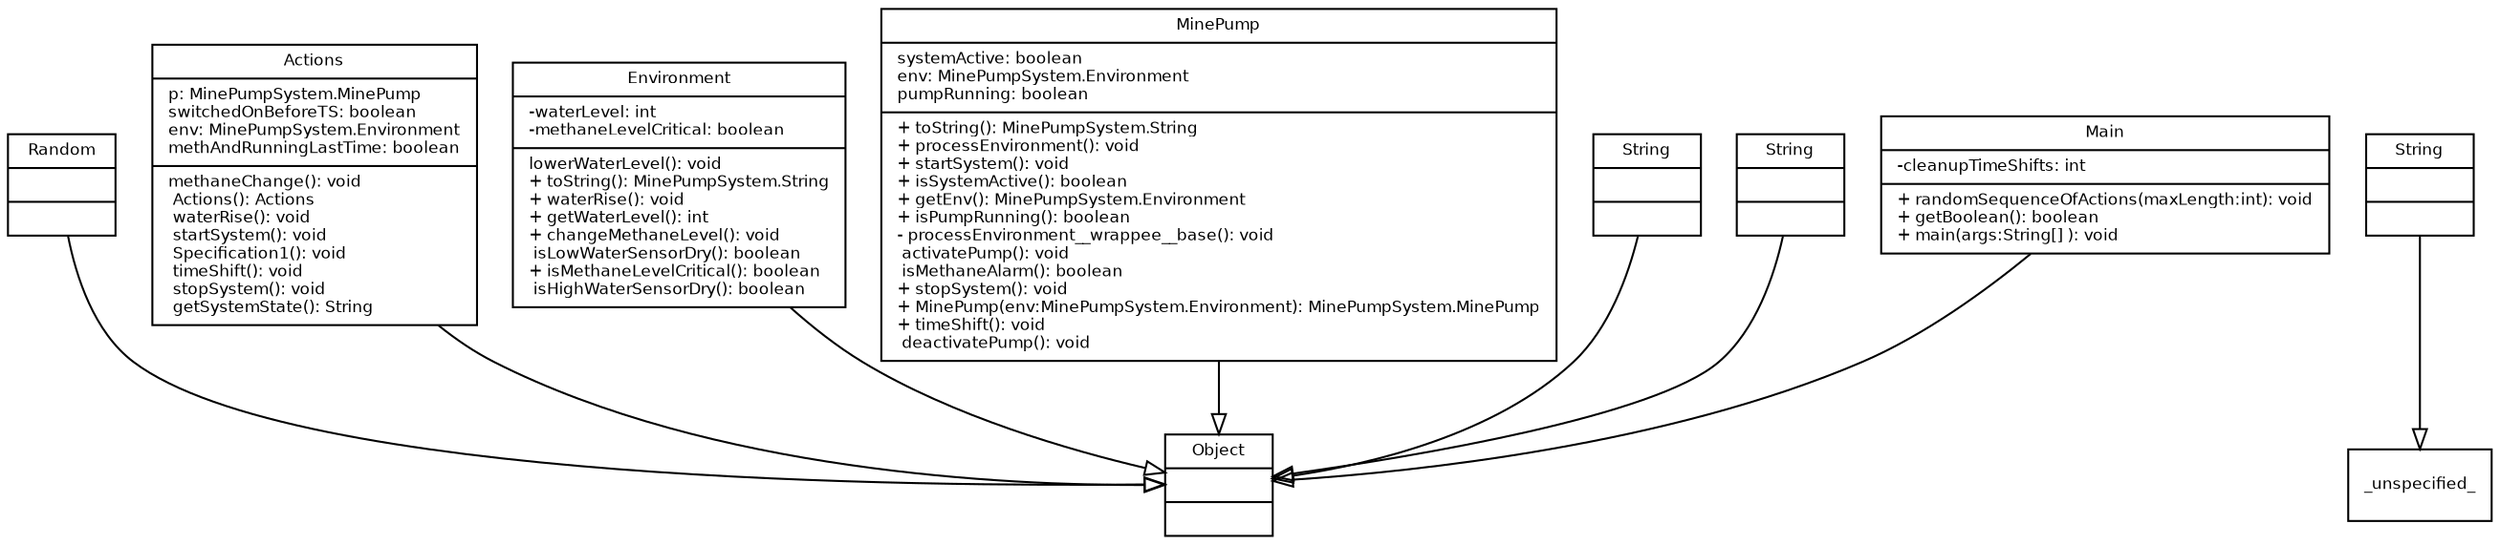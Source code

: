 digraph TypeHierarchy { 
        fontname = "Bitstream Vera Sans"
        fontsize = 8

        node [
                  fontname = "Bitstream Vera Sans"
                  fontsize = 8
                  shape = "record"
        ]

        edge [
                  fontname = "Bitstream Vera Sans"
                  fontsize = 8
        ]

        Random [
                  label = "{Random||}"
        ]

        Actions [
                  label = "{Actions|p: MinePumpSystem.MinePump\lswitchedOnBeforeTS: boolean\lenv: MinePumpSystem.Environment\lmethAndRunningLastTime: boolean\l| methaneChange(): void\l Actions(): Actions\l waterRise(): void\l startSystem(): void\l Specification1(): void\l timeShift(): void\l stopSystem(): void\l getSystemState(): String\l}"
        ]

        MinePumpSystem_Environment [
                  label = "{Environment|-waterLevel: int\l-methaneLevelCritical: boolean\l| lowerWaterLevel(): void\l+ toString(): MinePumpSystem.String\l+ waterRise(): void\l+ getWaterLevel(): int\l+ changeMethaneLevel(): void\l isLowWaterSensorDry(): boolean\l+ isMethaneLevelCritical(): boolean\l isHighWaterSensorDry(): boolean\l}"
        ]

        MinePumpSystem_MinePump [
                  label = "{MinePump|systemActive: boolean\lenv: MinePumpSystem.Environment\lpumpRunning: boolean\l|+ toString(): MinePumpSystem.String\l+ processEnvironment(): void\l+ startSystem(): void\l+ isSystemActive(): boolean\l+ getEnv(): MinePumpSystem.Environment\l+ isPumpRunning(): boolean\l- processEnvironment__wrappee__base(): void\l activatePump(): void\l isMethaneAlarm(): boolean\l+ stopSystem(): void\l+ MinePump(env:MinePumpSystem.Environment): MinePumpSystem.MinePump\l+ timeShift(): void\l deactivatePump(): void\l}"
        ]

        String [
                  label = "{String||}"
        ]

        java_lang_String [
                  label = "{String||}"
        ]

        java_lang_Object [
                  label = "{Object||}"
        ]

        MinePumpSystem_String [
                  label = "{String||}"
        ]

        Main [
                  label = "{Main|-cleanupTimeShifts: int\l|+ randomSequenceOfActions(maxLength:int): void\l+ getBoolean(): boolean\l+ main(args:String[] ): void\l}"
        ]

        edge [
                  arrowhead = "empty"
                  style = "solid"
                  arrowtail = "none"
        ]

        Random -> java_lang_Object
        Actions -> java_lang_Object
        MinePumpSystem_Environment -> java_lang_Object
        MinePumpSystem_MinePump -> java_lang_Object
        String -> _unspecified_
        java_lang_String -> java_lang_Object
        MinePumpSystem_String -> java_lang_Object
        Main -> java_lang_Object
        edge [
                  arrowhead = "empty"
                  style = "dashed"
                  arrowtail = "none"
        ]

        edge [
                  arrowhead = "normal"
                  style = "solid"
                  arrowtail = "odot"
        ]

}